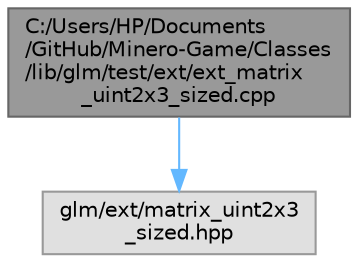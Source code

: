 digraph "C:/Users/HP/Documents/GitHub/Minero-Game/Classes/lib/glm/test/ext/ext_matrix_uint2x3_sized.cpp"
{
 // LATEX_PDF_SIZE
  bgcolor="transparent";
  edge [fontname=Helvetica,fontsize=10,labelfontname=Helvetica,labelfontsize=10];
  node [fontname=Helvetica,fontsize=10,shape=box,height=0.2,width=0.4];
  Node1 [id="Node000001",label="C:/Users/HP/Documents\l/GitHub/Minero-Game/Classes\l/lib/glm/test/ext/ext_matrix\l_uint2x3_sized.cpp",height=0.2,width=0.4,color="gray40", fillcolor="grey60", style="filled", fontcolor="black",tooltip=" "];
  Node1 -> Node2 [id="edge2_Node000001_Node000002",color="steelblue1",style="solid",tooltip=" "];
  Node2 [id="Node000002",label="glm/ext/matrix_uint2x3\l_sized.hpp",height=0.2,width=0.4,color="grey60", fillcolor="#E0E0E0", style="filled",tooltip=" "];
}
